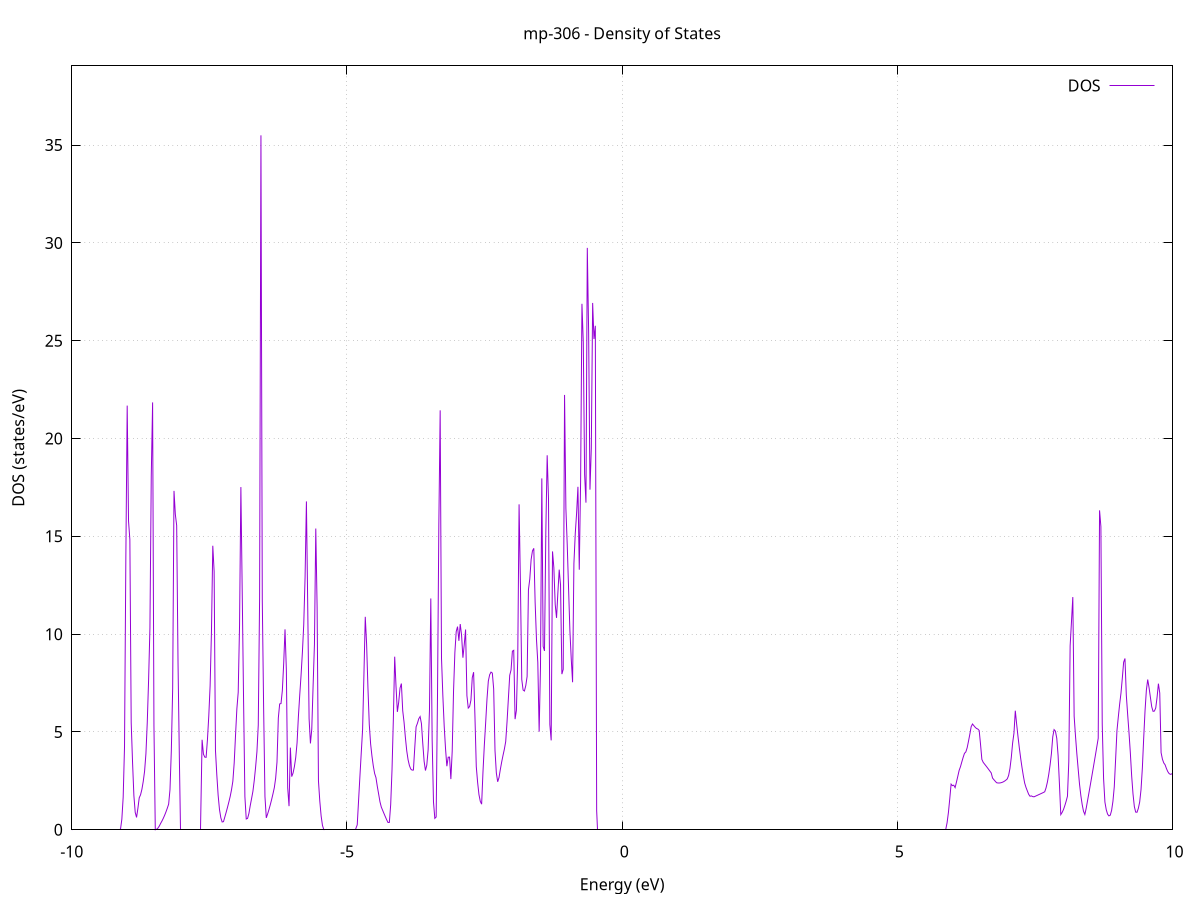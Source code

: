 set title 'mp-306 - Density of States'
set xlabel 'Energy (eV)'
set ylabel 'DOS (states/eV)'
set grid
set xrange [-10:10]
set yrange [0:39.049]
set xzeroaxis lt -1
set terminal png size 800,600
set output 'mp-306_dos_gnuplot.png'
plot '-' using 1:2 with lines title 'DOS'
-22.384200 0.000000
-22.359900 0.000000
-22.335600 0.000000
-22.311300 0.000000
-22.287000 0.000000
-22.262700 0.000000
-22.238400 0.000000
-22.214100 0.000000
-22.189800 0.000000
-22.165500 0.000000
-22.141200 0.000000
-22.116900 0.000000
-22.092600 0.000000
-22.068300 0.000000
-22.044000 0.000000
-22.019700 0.000000
-21.995400 0.000000
-21.971100 0.000000
-21.946800 0.000000
-21.922500 0.000000
-21.898200 0.000000
-21.873900 0.000000
-21.849600 0.000000
-21.825200 0.000000
-21.800900 0.000000
-21.776600 0.000000
-21.752300 0.000000
-21.728000 0.000000
-21.703700 0.000000
-21.679400 0.000000
-21.655100 0.000000
-21.630800 0.000000
-21.606500 0.000000
-21.582200 0.000000
-21.557900 0.000000
-21.533600 0.000000
-21.509300 0.000000
-21.485000 0.000000
-21.460700 0.000000
-21.436400 0.000000
-21.412100 0.000000
-21.387800 0.000000
-21.363500 0.000000
-21.339200 0.000000
-21.314900 0.000000
-21.290600 0.000000
-21.266300 0.000000
-21.242000 0.000000
-21.217700 0.000000
-21.193400 0.000000
-21.169100 0.000000
-21.144800 0.000000
-21.120500 0.000000
-21.096200 0.000000
-21.071900 0.000000
-21.047600 0.000000
-21.023300 0.000000
-20.999000 0.000000
-20.974700 0.000000
-20.950300 0.000000
-20.926000 0.000000
-20.901700 0.000000
-20.877400 0.000000
-20.853100 0.000000
-20.828800 0.000000
-20.804500 0.000000
-20.780200 0.000000
-20.755900 0.000000
-20.731600 0.000000
-20.707300 0.000000
-20.683000 0.000000
-20.658700 0.000000
-20.634400 0.000000
-20.610100 0.000000
-20.585800 0.000000
-20.561500 0.000000
-20.537200 0.000000
-20.512900 0.000000
-20.488600 0.000000
-20.464300 0.000000
-20.440000 0.000000
-20.415700 0.000000
-20.391400 0.000000
-20.367100 0.000000
-20.342800 0.000000
-20.318500 0.000000
-20.294200 0.000000
-20.269900 0.000000
-20.245600 0.000000
-20.221300 0.000000
-20.197000 0.000000
-20.172700 0.001100
-20.148400 0.156200
-20.124100 0.573700
-20.099800 1.343100
-20.075400 2.279800
-20.051100 2.774000
-20.026800 3.013600
-20.002500 2.661600
-19.978200 2.873700
-19.953900 3.088200
-19.929600 3.304700
-19.905300 3.515400
-19.881000 4.235100
-19.856700 5.235000
-19.832400 6.546700
-19.808100 6.788900
-19.783800 7.735100
-19.759500 8.718800
-19.735200 11.850200
-19.710900 6.778300
-19.686600 6.057000
-19.662300 5.575200
-19.638000 5.173500
-19.613700 4.851200
-19.589400 4.572300
-19.565100 4.486700
-19.540800 4.630200
-19.516500 4.933500
-19.492200 5.763100
-19.467900 7.915900
-19.443600 13.228300
-19.419300 11.962000
-19.395000 5.111000
-19.370700 3.246900
-19.346400 1.793700
-19.322100 2.066300
-19.297800 2.463900
-19.273500 3.019000
-19.249200 4.670200
-19.224900 5.369700
-19.200500 7.092900
-19.176200 11.331000
-19.151900 18.863500
-19.127600 13.959000
-19.103300 2.976700
-19.079000 0.000000
-19.054700 0.000000
-19.030400 0.000000
-19.006100 0.000000
-18.981800 0.000000
-18.957500 0.000000
-18.933200 0.023900
-18.908900 0.373700
-18.884600 1.140500
-18.860300 2.324300
-18.836000 19.509700
-18.811700 17.325200
-18.787400 6.696900
-18.763100 5.234200
-18.738800 4.904700
-18.714500 4.752100
-18.690200 5.926100
-18.665900 4.569500
-18.641600 5.026800
-18.617300 5.522200
-18.593000 6.057200
-18.568700 13.287600
-18.544400 7.658700
-18.520100 6.481900
-18.495800 5.526900
-18.471500 4.793600
-18.447200 4.286400
-18.422900 4.010700
-18.398600 3.814400
-18.374300 3.682000
-18.349900 3.874700
-18.325600 4.236000
-18.301300 4.743900
-18.277000 5.284500
-18.252700 5.853300
-18.228400 12.841300
-18.204100 11.253400
-18.179800 9.491900
-18.155500 7.751600
-18.131200 6.659100
-18.106900 5.197600
-18.082600 4.132300
-18.058300 3.585100
-18.034000 3.312500
-18.009700 3.041800
-17.985400 31.909500
-17.961100 18.461800
-17.936800 29.004100
-17.912500 56.733000
-17.888200 45.627300
-17.863900 33.205400
-17.839600 22.141500
-17.815300 6.303600
-17.791000 0.000000
-17.766700 0.000000
-17.742400 0.000000
-17.718100 0.000000
-17.693800 0.000000
-17.669500 0.000000
-17.645200 0.000000
-17.620900 0.000000
-17.596600 0.000000
-17.572300 0.000000
-17.548000 0.000000
-17.523700 0.000000
-17.499400 0.000000
-17.475000 0.000000
-17.450700 0.000000
-17.426400 0.000000
-17.402100 0.000000
-17.377800 0.000000
-17.353500 0.000000
-17.329200 0.000000
-17.304900 0.000000
-17.280600 0.000000
-17.256300 0.000000
-17.232000 0.000000
-17.207700 0.000000
-17.183400 0.000000
-17.159100 0.000000
-17.134800 0.000000
-17.110500 0.000000
-17.086200 0.000000
-17.061900 0.000000
-17.037600 0.000000
-17.013300 0.000000
-16.989000 0.000000
-16.964700 0.000000
-16.940400 0.000000
-16.916100 0.000000
-16.891800 0.000000
-16.867500 0.000000
-16.843200 0.000000
-16.818900 0.000000
-16.794600 0.000000
-16.770300 0.000000
-16.746000 0.000000
-16.721700 0.000000
-16.697400 0.000000
-16.673100 0.000000
-16.648800 0.000000
-16.624500 0.000000
-16.600100 0.000000
-16.575800 0.000000
-16.551500 0.000000
-16.527200 0.000000
-16.502900 0.000000
-16.478600 0.000000
-16.454300 0.000000
-16.430000 0.000000
-16.405700 0.000000
-16.381400 0.000000
-16.357100 0.000000
-16.332800 0.000000
-16.308500 0.000000
-16.284200 0.000000
-16.259900 0.000000
-16.235600 0.000000
-16.211300 0.000000
-16.187000 0.000000
-16.162700 0.000000
-16.138400 0.000000
-16.114100 0.000000
-16.089800 0.000000
-16.065500 0.000000
-16.041200 0.000000
-16.016900 0.000000
-15.992600 0.000000
-15.968300 0.000000
-15.944000 0.000000
-15.919700 0.000000
-15.895400 0.000000
-15.871100 0.000000
-15.846800 0.000000
-15.822500 0.000000
-15.798200 0.000000
-15.773900 0.000000
-15.749600 0.000000
-15.725200 0.000000
-15.700900 0.000000
-15.676600 0.000000
-15.652300 0.000000
-15.628000 0.000000
-15.603700 0.000000
-15.579400 0.000000
-15.555100 0.000000
-15.530800 0.000000
-15.506500 0.000000
-15.482200 0.000000
-15.457900 0.000000
-15.433600 0.000000
-15.409300 0.000000
-15.385000 0.000000
-15.360700 0.000000
-15.336400 0.000000
-15.312100 0.000000
-15.287800 0.000000
-15.263500 0.000000
-15.239200 0.000000
-15.214900 0.000000
-15.190600 0.000000
-15.166300 0.000000
-15.142000 0.000000
-15.117700 0.000000
-15.093400 0.000000
-15.069100 0.000000
-15.044800 0.000000
-15.020500 0.000000
-14.996200 0.000000
-14.971900 0.000000
-14.947600 0.000000
-14.923300 0.000000
-14.899000 0.000000
-14.874700 0.000000
-14.850300 0.000000
-14.826000 0.000000
-14.801700 0.000000
-14.777400 0.000000
-14.753100 0.000000
-14.728800 0.000000
-14.704500 0.000000
-14.680200 0.000000
-14.655900 0.000000
-14.631600 0.000000
-14.607300 0.000000
-14.583000 0.000000
-14.558700 0.000000
-14.534400 0.000000
-14.510100 0.000000
-14.485800 0.000000
-14.461500 0.000000
-14.437200 0.000000
-14.412900 0.000000
-14.388600 0.000000
-14.364300 0.000000
-14.340000 0.000000
-14.315700 0.000000
-14.291400 0.000000
-14.267100 0.000000
-14.242800 0.000000
-14.218500 0.000000
-14.194200 0.000000
-14.169900 0.000000
-14.145600 0.000000
-14.121300 0.000000
-14.097000 0.000000
-14.072700 0.000000
-14.048400 0.000000
-14.024100 0.000000
-13.999800 0.000000
-13.975400 0.000000
-13.951100 0.000000
-13.926800 0.000000
-13.902500 0.000000
-13.878200 0.000000
-13.853900 0.000000
-13.829600 0.000000
-13.805300 0.000000
-13.781000 0.000000
-13.756700 0.000000
-13.732400 0.000000
-13.708100 0.000000
-13.683800 0.000000
-13.659500 0.000000
-13.635200 0.000000
-13.610900 0.000000
-13.586600 0.000000
-13.562300 0.000000
-13.538000 0.000000
-13.513700 0.000000
-13.489400 0.000000
-13.465100 0.000000
-13.440800 0.000000
-13.416500 0.000000
-13.392200 0.000000
-13.367900 0.000000
-13.343600 0.000000
-13.319300 0.000000
-13.295000 0.000000
-13.270700 0.000000
-13.246400 0.000000
-13.222100 0.000000
-13.197800 0.000000
-13.173500 0.000000
-13.149200 0.000000
-13.124900 0.000000
-13.100500 0.000000
-13.076200 0.000000
-13.051900 0.000000
-13.027600 0.000000
-13.003300 0.000000
-12.979000 0.000000
-12.954700 0.000000
-12.930400 0.000000
-12.906100 0.000000
-12.881800 0.000000
-12.857500 0.000000
-12.833200 0.000000
-12.808900 0.000000
-12.784600 0.000000
-12.760300 0.000000
-12.736000 0.000000
-12.711700 0.000000
-12.687400 0.000000
-12.663100 0.000000
-12.638800 0.000000
-12.614500 0.000000
-12.590200 0.000000
-12.565900 0.000000
-12.541600 0.000000
-12.517300 0.000000
-12.493000 0.000000
-12.468700 0.000000
-12.444400 0.000000
-12.420100 0.000000
-12.395800 0.000000
-12.371500 0.000000
-12.347200 0.000000
-12.322900 0.000000
-12.298600 0.000000
-12.274300 0.000000
-12.250000 0.000000
-12.225600 0.000000
-12.201300 0.000000
-12.177000 0.000000
-12.152700 0.000000
-12.128400 0.000000
-12.104100 0.000000
-12.079800 0.000000
-12.055500 0.000000
-12.031200 0.000000
-12.006900 0.000000
-11.982600 0.000000
-11.958300 0.000000
-11.934000 0.000000
-11.909700 0.000000
-11.885400 0.000000
-11.861100 0.000000
-11.836800 0.000000
-11.812500 0.000000
-11.788200 0.000000
-11.763900 0.000000
-11.739600 0.000000
-11.715300 0.000000
-11.691000 0.000000
-11.666700 0.000000
-11.642400 0.000000
-11.618100 0.000000
-11.593800 0.000000
-11.569500 0.000000
-11.545200 0.000000
-11.520900 0.000000
-11.496600 0.000000
-11.472300 0.000000
-11.448000 0.000000
-11.423700 0.000000
-11.399400 0.000000
-11.375100 0.000000
-11.350700 0.000000
-11.326400 0.000000
-11.302100 0.000000
-11.277800 0.000000
-11.253500 0.000000
-11.229200 0.000000
-11.204900 0.000000
-11.180600 0.000000
-11.156300 0.000000
-11.132000 0.000000
-11.107700 0.000000
-11.083400 0.000000
-11.059100 0.000000
-11.034800 0.000000
-11.010500 0.000000
-10.986200 0.000000
-10.961900 0.000000
-10.937600 0.000000
-10.913300 0.000000
-10.889000 0.000000
-10.864700 0.000000
-10.840400 0.000000
-10.816100 0.000000
-10.791800 0.000000
-10.767500 0.000000
-10.743200 0.000000
-10.718900 0.000000
-10.694600 0.000000
-10.670300 0.000000
-10.646000 0.000000
-10.621700 0.000000
-10.597400 0.000000
-10.573100 0.000000
-10.548800 0.000000
-10.524500 0.000000
-10.500200 0.000000
-10.475800 0.000000
-10.451500 0.000000
-10.427200 0.000000
-10.402900 0.000000
-10.378600 0.000000
-10.354300 0.000000
-10.330000 0.000000
-10.305700 0.000000
-10.281400 0.000000
-10.257100 0.000000
-10.232800 0.000000
-10.208500 0.000000
-10.184200 0.000000
-10.159900 0.000000
-10.135600 0.000000
-10.111300 0.000000
-10.087000 0.000000
-10.062700 0.000000
-10.038400 0.000000
-10.014100 0.000000
-9.989800 0.000000
-9.965500 0.000000
-9.941200 0.000000
-9.916900 0.000000
-9.892600 0.000000
-9.868300 0.000000
-9.844000 0.000000
-9.819700 0.000000
-9.795400 0.000000
-9.771100 0.000000
-9.746800 0.000000
-9.722500 0.000000
-9.698200 0.000000
-9.673900 0.000000
-9.649600 0.000000
-9.625300 0.000000
-9.600900 0.000000
-9.576600 0.000000
-9.552300 0.000000
-9.528000 0.000000
-9.503700 0.000000
-9.479400 0.000000
-9.455100 0.000000
-9.430800 0.000000
-9.406500 0.000000
-9.382200 0.000000
-9.357900 0.000000
-9.333600 0.000000
-9.309300 0.000000
-9.285000 0.000000
-9.260700 0.000000
-9.236400 0.000000
-9.212100 0.000000
-9.187800 0.000000
-9.163500 0.000000
-9.139200 0.000000
-9.114900 0.030900
-9.090600 0.537800
-9.066300 1.664000
-9.042000 4.247100
-9.017700 13.945100
-8.993400 21.684200
-8.969100 15.782100
-8.944800 14.835200
-8.920500 5.469500
-8.896200 3.458400
-8.871900 1.749600
-8.847600 0.888600
-8.823300 0.632000
-8.799000 1.090900
-8.774700 1.634200
-8.750400 1.788300
-8.726000 2.069900
-8.701700 2.470200
-8.677400 2.990300
-8.653100 3.883900
-8.628800 5.473000
-8.604500 7.650900
-8.580200 10.313700
-8.555900 18.093000
-8.531600 21.847200
-8.507300 5.335700
-8.483000 0.000500
-8.458700 0.025600
-8.434400 0.088700
-8.410100 0.189900
-8.385800 0.325300
-8.361500 0.447800
-8.337200 0.587000
-8.312900 0.742800
-8.288600 0.915400
-8.264300 1.104700
-8.240000 1.310700
-8.215700 2.055400
-8.191400 4.041400
-8.167100 7.210200
-8.142800 17.322500
-8.118500 16.120300
-8.094200 15.554000
-8.069900 8.577700
-8.045600 3.690200
-8.021300 0.000000
-7.997000 0.000000
-7.972700 0.000000
-7.948400 0.000000
-7.924100 0.000000
-7.899800 0.000000
-7.875500 0.000000
-7.851100 0.000000
-7.826800 0.000000
-7.802500 0.000000
-7.778200 0.000000
-7.753900 0.000000
-7.729600 0.000000
-7.705300 0.000000
-7.681000 0.000000
-7.656700 0.000000
-7.632400 4.600600
-7.608100 3.870500
-7.583800 3.714600
-7.559500 3.703500
-7.535200 4.606700
-7.510900 5.822900
-7.486600 7.360300
-7.462300 10.114400
-7.438000 14.518200
-7.413700 13.203100
-7.389400 4.058200
-7.365100 2.810700
-7.340800 1.761800
-7.316500 1.036300
-7.292200 0.613500
-7.267900 0.398500
-7.243600 0.415300
-7.219300 0.654000
-7.195000 0.893900
-7.170700 1.148000
-7.146400 1.416400
-7.122100 1.700100
-7.097800 2.046700
-7.073500 2.481700
-7.049200 3.417200
-7.024900 4.828000
-7.000600 6.181400
-6.976200 7.024900
-6.951900 10.456500
-6.927600 17.518800
-6.903300 12.149000
-6.879000 6.677600
-6.854700 1.697000
-6.830400 0.551500
-6.806100 0.580200
-6.781800 0.834000
-6.757500 1.235900
-6.733200 1.595500
-6.708900 1.967200
-6.684600 2.523100
-6.660300 3.197500
-6.636000 3.990600
-6.611700 5.354100
-6.587400 11.867000
-6.563100 35.498900
-6.538800 11.749900
-6.514500 6.271500
-6.490200 1.700800
-6.465900 0.607500
-6.441600 0.809600
-6.417300 1.033900
-6.393000 1.280300
-6.368700 1.548900
-6.344400 1.839600
-6.320100 2.152500
-6.295800 2.633900
-6.271500 3.460000
-6.247200 5.714800
-6.222900 6.433100
-6.198600 6.451300
-6.174300 7.116900
-6.150000 8.482800
-6.125700 10.245800
-6.101300 8.176900
-6.077000 2.143300
-6.052700 1.207600
-6.028400 4.199400
-6.004100 2.718100
-5.979800 2.897300
-5.955500 3.223300
-5.931200 3.689100
-5.906900 4.437000
-5.882600 5.786100
-5.858300 6.885000
-5.834000 7.906400
-5.809700 9.080000
-5.785400 10.482900
-5.761100 12.914700
-5.736800 16.785700
-5.712500 11.287200
-5.688200 5.683300
-5.663900 4.414500
-5.639600 5.145100
-5.615300 7.371400
-5.591000 9.473500
-5.566700 15.398100
-5.542400 11.368500
-5.518100 2.504800
-5.493800 1.468500
-5.469500 0.707200
-5.445200 0.221000
-5.420900 0.009900
-5.396600 0.000000
-5.372300 0.000000
-5.348000 0.000000
-5.323700 0.000000
-5.299400 0.000000
-5.275100 0.000000
-5.250800 0.000000
-5.226400 0.000000
-5.202100 0.000000
-5.177800 0.000000
-5.153500 0.000000
-5.129200 0.000000
-5.104900 0.000000
-5.080600 0.000000
-5.056300 0.000000
-5.032000 0.000000
-5.007700 0.000000
-4.983400 0.000000
-4.959100 0.000000
-4.934800 0.000000
-4.910500 0.000000
-4.886200 0.000000
-4.861900 0.000000
-4.837600 0.000000
-4.813300 0.253800
-4.789000 1.501300
-4.764700 2.731300
-4.740400 3.937300
-4.716100 5.120100
-4.691800 7.936700
-4.667500 10.885200
-4.643200 9.493200
-4.618900 7.258300
-4.594600 5.381100
-4.570300 4.391900
-4.546000 3.767900
-4.521700 3.263400
-4.497400 2.878700
-4.473100 2.664900
-4.448800 2.218900
-4.424500 1.826600
-4.400200 1.427900
-4.375900 1.158500
-4.351500 0.992600
-4.327200 0.829300
-4.302900 0.668600
-4.278600 0.510400
-4.254300 0.372300
-4.230000 0.375000
-4.205700 1.279400
-4.181400 3.073300
-4.157100 5.657300
-4.132800 8.848600
-4.108500 7.315000
-4.084200 6.025400
-4.059900 6.522000
-4.035600 7.246100
-4.011300 7.474300
-3.987000 6.089100
-3.962700 5.494400
-3.938400 4.713000
-3.914100 4.039600
-3.889800 3.581300
-3.865500 3.283200
-3.841200 3.106300
-3.816900 3.049700
-3.792600 3.054100
-3.768300 4.193500
-3.744000 5.261000
-3.719700 5.444700
-3.695400 5.674600
-3.671100 5.787700
-3.646800 5.426300
-3.622500 4.413700
-3.598200 3.502000
-3.573900 3.028500
-3.549600 3.302100
-3.525300 4.085900
-3.501000 6.101300
-3.476600 11.824700
-3.452300 4.618700
-3.428000 1.421600
-3.403700 0.582900
-3.379400 0.653400
-3.355100 6.837100
-3.330800 15.546700
-3.306500 21.440100
-3.282200 8.765900
-3.257900 6.857900
-3.233600 5.319200
-3.209300 4.148300
-3.185000 3.250300
-3.160700 3.709800
-3.136400 3.715300
-3.112100 2.591600
-3.087800 4.016100
-3.063500 7.094800
-3.039200 9.067500
-3.014900 10.134900
-2.990600 10.385100
-2.966300 9.659300
-2.942000 10.516300
-2.917700 9.946300
-2.893400 8.795000
-2.869100 9.463500
-2.844800 10.236400
-2.820500 6.857700
-2.796200 6.221700
-2.771900 6.297100
-2.747600 6.626700
-2.723300 7.775900
-2.699000 8.056600
-2.674700 5.796800
-2.650400 3.233400
-2.626100 2.422500
-2.601700 1.798800
-2.577400 1.451800
-2.553100 1.308800
-2.528800 2.946700
-2.504500 4.301600
-2.480200 5.461900
-2.455900 6.674400
-2.431600 7.601500
-2.407300 7.924500
-2.383000 8.060600
-2.358700 8.009600
-2.334400 7.200700
-2.310100 4.050900
-2.285800 2.903300
-2.261500 2.452800
-2.237200 2.672900
-2.212900 3.090200
-2.188600 3.468500
-2.164300 3.807800
-2.140000 4.120800
-2.115700 4.508100
-2.091400 5.521100
-2.067100 6.706300
-2.042800 7.894900
-2.018500 8.170900
-1.994200 9.130300
-1.969900 9.172900
-1.945600 5.655500
-1.921300 6.105300
-1.897000 8.757700
-1.872700 16.635700
-1.848400 12.613100
-1.824100 7.686100
-1.799800 7.145300
-1.775500 7.093300
-1.751200 7.365800
-1.726800 7.835300
-1.702500 12.272800
-1.678200 12.819500
-1.653900 13.814200
-1.629600 14.254000
-1.605300 14.387700
-1.581000 11.632800
-1.556700 9.744600
-1.532400 8.549800
-1.508100 5.014300
-1.483800 8.317200
-1.459500 17.960500
-1.435200 9.374800
-1.410900 9.143500
-1.386600 15.227700
-1.362300 19.145000
-1.338000 16.916600
-1.313700 5.381100
-1.289400 4.569200
-1.265100 14.228700
-1.240800 13.397600
-1.216500 11.527900
-1.192200 10.829900
-1.167900 12.107700
-1.143600 13.296700
-1.119300 12.508600
-1.095000 7.956700
-1.070700 8.200400
-1.046400 22.226500
-1.022100 16.428800
-0.997800 14.572400
-0.973500 12.340900
-0.949200 10.163700
-0.924900 8.743300
-0.900600 7.541700
-0.876300 13.615800
-0.851900 15.143500
-0.827600 16.174200
-0.803300 17.532600
-0.779000 13.292800
-0.754700 17.828800
-0.730400 26.886900
-0.706100 24.932900
-0.681800 18.154400
-0.657500 16.722000
-0.633200 29.744800
-0.608900 25.467300
-0.584600 17.386700
-0.560300 19.497700
-0.536000 26.931800
-0.511700 25.087100
-0.487400 25.763100
-0.463100 0.979800
-0.438800 0.000000
-0.414500 0.000000
-0.390200 0.000000
-0.365900 0.000000
-0.341600 0.000000
-0.317300 0.000000
-0.293000 0.000000
-0.268700 0.000000
-0.244400 0.000000
-0.220100 0.000000
-0.195800 0.000000
-0.171500 0.000000
-0.147200 0.000000
-0.122900 0.000000
-0.098600 0.000000
-0.074300 0.000000
-0.050000 0.000000
-0.025700 0.000000
-0.001400 0.000000
0.023000 0.000000
0.047300 0.000000
0.071600 0.000000
0.095900 0.000000
0.120200 0.000000
0.144500 0.000000
0.168800 0.000000
0.193100 0.000000
0.217400 0.000000
0.241700 0.000000
0.266000 0.000000
0.290300 0.000000
0.314600 0.000000
0.338900 0.000000
0.363200 0.000000
0.387500 0.000000
0.411800 0.000000
0.436100 0.000000
0.460400 0.000000
0.484700 0.000000
0.509000 0.000000
0.533300 0.000000
0.557600 0.000000
0.581900 0.000000
0.606200 0.000000
0.630500 0.000000
0.654800 0.000000
0.679100 0.000000
0.703400 0.000000
0.727700 0.000000
0.752000 0.000000
0.776300 0.000000
0.800600 0.000000
0.824900 0.000000
0.849200 0.000000
0.873600 0.000000
0.897900 0.000000
0.922200 0.000000
0.946500 0.000000
0.970800 0.000000
0.995100 0.000000
1.019400 0.000000
1.043700 0.000000
1.068000 0.000000
1.092300 0.000000
1.116600 0.000000
1.140900 0.000000
1.165200 0.000000
1.189500 0.000000
1.213800 0.000000
1.238100 0.000000
1.262400 0.000000
1.286700 0.000000
1.311000 0.000000
1.335300 0.000000
1.359600 0.000000
1.383900 0.000000
1.408200 0.000000
1.432500 0.000000
1.456800 0.000000
1.481100 0.000000
1.505400 0.000000
1.529700 0.000000
1.554000 0.000000
1.578300 0.000000
1.602600 0.000000
1.626900 0.000000
1.651200 0.000000
1.675500 0.000000
1.699800 0.000000
1.724100 0.000000
1.748500 0.000000
1.772800 0.000000
1.797100 0.000000
1.821400 0.000000
1.845700 0.000000
1.870000 0.000000
1.894300 0.000000
1.918600 0.000000
1.942900 0.000000
1.967200 0.000000
1.991500 0.000000
2.015800 0.000000
2.040100 0.000000
2.064400 0.000000
2.088700 0.000000
2.113000 0.000000
2.137300 0.000000
2.161600 0.000000
2.185900 0.000000
2.210200 0.000000
2.234500 0.000000
2.258800 0.000000
2.283100 0.000000
2.307400 0.000000
2.331700 0.000000
2.356000 0.000000
2.380300 0.000000
2.404600 0.000000
2.428900 0.000000
2.453200 0.000000
2.477500 0.000000
2.501800 0.000000
2.526100 0.000000
2.550400 0.000000
2.574700 0.000000
2.599000 0.000000
2.623400 0.000000
2.647700 0.000000
2.672000 0.000000
2.696300 0.000000
2.720600 0.000000
2.744900 0.000000
2.769200 0.000000
2.793500 0.000000
2.817800 0.000000
2.842100 0.000000
2.866400 0.000000
2.890700 0.000000
2.915000 0.000000
2.939300 0.000000
2.963600 0.000000
2.987900 0.000000
3.012200 0.000000
3.036500 0.000000
3.060800 0.000000
3.085100 0.000000
3.109400 0.000000
3.133700 0.000000
3.158000 0.000000
3.182300 0.000000
3.206600 0.000000
3.230900 0.000000
3.255200 0.000000
3.279500 0.000000
3.303800 0.000000
3.328100 0.000000
3.352400 0.000000
3.376700 0.000000
3.401000 0.000000
3.425300 0.000000
3.449600 0.000000
3.473900 0.000000
3.498300 0.000000
3.522600 0.000000
3.546900 0.000000
3.571200 0.000000
3.595500 0.000000
3.619800 0.000000
3.644100 0.000000
3.668400 0.000000
3.692700 0.000000
3.717000 0.000000
3.741300 0.000000
3.765600 0.000000
3.789900 0.000000
3.814200 0.000000
3.838500 0.000000
3.862800 0.000000
3.887100 0.000000
3.911400 0.000000
3.935700 0.000000
3.960000 0.000000
3.984300 0.000000
4.008600 0.000000
4.032900 0.000000
4.057200 0.000000
4.081500 0.000000
4.105800 0.000000
4.130100 0.000000
4.154400 0.000000
4.178700 0.000000
4.203000 0.000000
4.227300 0.000000
4.251600 0.000000
4.275900 0.000000
4.300200 0.000000
4.324500 0.000000
4.348800 0.000000
4.373200 0.000000
4.397500 0.000000
4.421800 0.000000
4.446100 0.000000
4.470400 0.000000
4.494700 0.000000
4.519000 0.000000
4.543300 0.000000
4.567600 0.000000
4.591900 0.000000
4.616200 0.000000
4.640500 0.000000
4.664800 0.000000
4.689100 0.000000
4.713400 0.000000
4.737700 0.000000
4.762000 0.000000
4.786300 0.000000
4.810600 0.000000
4.834900 0.000000
4.859200 0.000000
4.883500 0.000000
4.907800 0.000000
4.932100 0.000000
4.956400 0.000000
4.980700 0.000000
5.005000 0.000000
5.029300 0.000000
5.053600 0.000000
5.077900 0.000000
5.102200 0.000000
5.126500 0.000000
5.150800 0.000000
5.175100 0.000000
5.199400 0.000000
5.223700 0.000000
5.248100 0.000000
5.272400 0.000000
5.296700 0.000000
5.321000 0.000000
5.345300 0.000000
5.369600 0.000000
5.393900 0.000000
5.418200 0.000000
5.442500 0.000000
5.466800 0.000000
5.491100 0.000000
5.515400 0.000000
5.539700 0.000000
5.564000 0.000000
5.588300 0.000000
5.612600 0.000000
5.636900 0.000000
5.661200 0.000000
5.685500 0.000000
5.709800 0.000000
5.734100 0.000000
5.758400 0.000000
5.782700 0.000000
5.807000 0.000000
5.831300 0.000000
5.855600 0.000000
5.879900 0.016700
5.904200 0.359700
5.928500 0.886500
5.952800 1.581400
5.977100 2.334200
6.001400 2.255500
6.025700 2.278500
6.050000 2.155100
6.074300 2.436900
6.098600 2.729300
6.123000 3.032800
6.147300 3.223200
6.171600 3.466500
6.195900 3.699900
6.220200 3.907900
6.244500 3.977600
6.268800 4.189400
6.293100 4.524700
6.317400 4.880200
6.341700 5.268400
6.366000 5.407200
6.390300 5.323000
6.414600 5.241000
6.438900 5.177500
6.463200 5.149000
6.487500 5.075700
6.511800 4.372200
6.536100 3.597300
6.560400 3.448400
6.584700 3.359600
6.609000 3.272700
6.633300 3.184000
6.657600 3.092700
6.681900 2.999500
6.706200 2.905400
6.730500 2.643000
6.754800 2.559800
6.779100 2.481100
6.803400 2.406400
6.827700 2.391200
6.852000 2.390800
6.876300 2.400100
6.900600 2.419200
6.924900 2.448400
6.949200 2.488400
6.973500 2.539300
6.997900 2.601600
7.022200 2.775400
7.046500 3.133600
7.070800 3.692100
7.095100 4.438000
7.119400 4.938100
7.143700 6.086100
7.168000 5.404700
7.192300 4.773500
7.216600 4.192800
7.240900 3.664700
7.265200 3.187900
7.289500 2.762400
7.313800 2.388300
7.338100 2.164900
7.362400 1.986500
7.386700 1.812400
7.411000 1.713400
7.435300 1.731500
7.459600 1.696300
7.483900 1.684600
7.508200 1.715700
7.532500 1.747000
7.556800 1.778400
7.581100 1.810000
7.605400 1.841800
7.629700 1.873600
7.654000 1.905700
7.678300 1.943000
7.702600 2.143600
7.726900 2.437600
7.751200 2.825200
7.775500 3.306200
7.799800 3.890600
7.824100 4.748000
7.848400 5.120000
7.872800 5.041000
7.897100 4.679300
7.921400 3.792500
7.945700 2.342100
7.970000 0.775700
7.994300 0.884300
8.018600 1.029700
8.042900 1.227900
8.067200 1.456700
8.091500 1.716000
8.115800 3.489600
8.140100 9.404100
8.164400 10.629400
8.188700 11.896200
8.213000 5.806800
8.237300 4.797800
8.261600 3.899200
8.285900 3.111100
8.310200 2.339700
8.334500 1.752200
8.358800 1.292000
8.383100 0.944400
8.407400 0.780700
8.431700 1.095800
8.456000 1.478900
8.480300 1.865600
8.504600 2.256100
8.528900 2.650300
8.553200 3.048300
8.577500 3.449900
8.601800 3.855300
8.626100 4.264400
8.650400 4.677200
8.674700 16.327900
8.699000 15.494800
8.723300 5.412400
8.747700 2.622300
8.772000 1.416700
8.796300 1.024800
8.820600 0.798500
8.844900 0.710400
8.869200 0.744600
8.893500 0.989600
8.917800 1.454800
8.942100 2.196500
8.966400 3.596800
8.990700 5.063700
9.015000 5.754700
9.039300 6.410600
9.063600 6.979000
9.087900 7.737300
9.112200 8.565200
9.136500 8.756300
9.160800 6.880200
9.185100 5.902100
9.209400 4.972000
9.233700 3.948700
9.258000 2.754100
9.282300 1.834600
9.306600 1.190100
9.330900 0.902900
9.355200 0.895400
9.379500 1.095100
9.403800 1.419300
9.428100 2.052600
9.452400 3.156700
9.476700 4.688600
9.501000 6.082900
9.525300 7.137000
9.549600 7.679500
9.573900 7.267800
9.598200 6.778700
9.622600 6.286200
9.646900 6.054200
9.671200 6.068100
9.695500 6.227100
9.719800 6.773900
9.744100 7.469900
9.768400 6.987500
9.792700 3.942400
9.817000 3.608200
9.841300 3.418100
9.865600 3.320100
9.889900 3.129900
9.914200 2.973800
9.938500 2.872600
9.962800 2.832500
9.987100 2.853600
10.011400 2.929200
10.035700 3.036700
10.060000 3.172900
10.084300 3.328100
10.108600 3.901900
10.132900 5.832400
10.157200 3.385300
10.181500 3.404500
10.205800 3.407900
10.230100 3.395400
10.254400 3.370400
10.278700 3.360700
10.303000 3.317200
10.327300 3.118700
10.351600 3.161700
10.375900 3.230700
10.400200 3.297600
10.424500 3.370300
10.448800 3.416300
10.473100 3.484200
10.497500 3.787000
10.521800 2.653400
10.546100 2.703700
10.570400 2.833100
10.594700 3.127300
10.619000 3.339300
10.643300 3.469100
10.667600 3.656000
10.691900 3.762000
10.716200 3.748900
10.740500 3.643600
10.764800 3.446100
10.789100 3.488800
10.813400 3.649700
10.837700 3.653900
10.862000 1.724100
10.886300 0.000000
10.910600 0.000000
10.934900 0.000000
10.959200 0.000000
10.983500 0.000000
11.007800 0.000000
11.032100 0.000000
11.056400 0.000000
11.080700 0.000000
11.105000 0.000000
11.129300 0.000000
11.153600 0.000000
11.177900 0.000000
11.202200 0.000000
11.226500 0.000000
11.250800 0.000000
11.275100 0.000000
11.299400 0.000000
11.323700 0.000000
11.348000 0.357800
11.372400 1.214500
11.396700 2.481700
11.421000 4.072900
11.445300 5.845900
11.469600 4.829200
11.493900 4.191100
11.518200 3.544400
11.542500 2.889000
11.566800 2.857600
11.591100 3.012400
11.615400 3.192500
11.639700 3.376200
11.664000 3.916900
11.688300 4.114400
11.712600 4.270800
11.736900 4.370300
11.761200 4.327800
11.785500 4.037700
11.809800 3.659500
11.834100 3.278300
11.858400 3.275000
11.882700 3.303300
11.907000 3.350100
11.931300 3.417900
11.955600 3.522100
11.979900 3.687500
12.004200 3.918900
12.028500 4.173200
12.052800 4.332100
12.077100 4.390400
12.101400 4.348200
12.125700 4.341300
12.150000 4.358500
12.174300 4.372400
12.198600 4.400700
12.222900 4.458700
12.247300 4.630200
12.271600 4.679900
12.295900 4.627500
12.320200 4.792600
12.344500 4.996100
12.368800 8.151300
12.393100 9.440100
12.417400 8.236600
12.441700 7.078000
12.466000 6.227900
12.490300 5.754300
12.514600 5.321400
12.538900 4.927500
12.563200 4.575900
12.587500 4.337700
12.611800 4.174900
12.636100 4.049400
12.660400 3.974600
12.684700 3.901000
12.709000 3.828600
12.733300 3.757500
12.757600 3.947200
12.781900 4.159400
12.806200 4.243100
12.830500 4.415400
12.854800 4.473900
12.879100 4.208100
12.903400 3.503400
12.927700 2.969100
12.952000 3.073600
12.976300 3.278900
13.000600 3.895100
13.024900 4.783900
13.049200 5.070100
13.073500 4.449900
13.097800 3.995000
13.122200 4.085000
13.146500 7.402600
13.170800 8.776500
13.195100 9.954700
13.219400 7.637500
13.243700 7.584900
13.268000 7.293700
13.292300 6.864700
13.316600 6.749700
13.340900 6.803800
13.365200 7.116100
13.389500 7.605000
13.413800 7.540000
13.438100 7.584500
13.462400 7.548400
13.486700 7.547300
13.511000 7.535800
13.535300 7.478700
13.559600 7.133500
13.583900 6.409000
13.608200 5.153700
13.632500 4.460200
13.656800 4.040500
13.681100 3.760800
13.705400 3.552300
13.729700 3.458900
13.754000 4.208700
13.778300 5.010200
13.802600 6.474200
13.826900 8.142000
13.851200 9.380300
13.875500 8.629400
13.899800 8.225100
13.924100 7.716800
13.948400 7.100700
13.972700 6.541100
13.997100 5.913900
14.021400 5.165700
14.045700 4.296500
14.070000 3.400600
14.094300 2.104700
14.118600 1.965300
14.142900 2.822700
14.167200 4.782500
14.191500 10.742500
14.215800 13.010800
14.240100 14.024500
14.264400 10.998100
14.288700 10.710600
14.313000 10.124800
14.337300 9.240700
14.361600 9.476800
14.385900 9.597100
14.410200 8.044800
14.434500 7.236800
14.458800 8.029900
14.483100 8.878600
14.507400 9.354700
14.531700 6.664400
14.556000 4.480300
14.580300 3.002000
14.604600 2.261700
14.628900 2.856500
14.653200 2.994200
14.677500 3.612800
14.701800 4.599700
14.726100 5.258300
14.750400 5.614900
14.774700 5.549100
14.799000 5.583800
14.823300 5.301300
14.847600 5.100700
14.872000 5.025800
14.896300 5.036800
14.920600 5.133600
14.944900 5.561500
14.969200 5.707500
14.993500 5.414100
15.017800 3.803900
15.042100 2.406400
15.066400 2.035900
15.090700 2.019300
15.115000 2.076500
15.139300 2.170500
15.163600 2.479800
15.187900 4.163700
15.212200 7.018300
15.236500 11.043800
15.260800 16.624700
15.285100 12.975500
15.309400 8.651600
15.333700 7.397500
15.358000 6.773500
15.382300 7.393900
15.406600 8.836500
15.430900 14.166200
15.455200 15.393800
15.479500 14.256900
15.503800 11.175600
15.528100 5.533000
15.552400 2.626700
15.576700 2.938000
15.601000 3.591200
15.625300 5.054000
15.649600 6.414400
15.673900 7.774400
15.698200 8.970900
15.722500 9.140200
15.746900 8.888000
15.771200 8.635500
15.795500 7.752000
15.819800 7.427000
15.844100 7.073100
15.868400 2.952400
15.892700 4.977300
15.917000 7.899100
15.941300 9.314600
15.965600 9.436300
15.989900 8.834900
16.014200 8.261700
16.038500 7.478100
16.062800 6.676500
16.087100 5.956000
16.111400 5.375600
16.135700 5.247500
16.160000 6.310700
16.184300 9.052900
16.208600 7.422000
16.232900 6.105500
16.257200 5.712100
16.281500 5.347300
16.305800 4.515900
16.330100 4.446800
16.354400 4.405000
16.378700 4.390500
16.403000 4.410600
16.427300 4.491700
16.451600 4.765100
16.475900 5.313900
16.500200 6.068000
16.524500 6.858700
16.548800 7.586300
16.573100 7.989000
16.597400 7.974900
16.621800 7.489500
16.646100 7.163200
16.670400 6.377500
16.694700 7.461600
16.719000 9.720100
16.743300 12.300600
16.767600 12.783700
16.791900 9.071900
16.816200 8.070800
16.840500 8.202400
16.864800 8.843800
16.889100 11.017600
16.913400 10.373900
16.937700 8.510500
16.962000 5.281900
16.986300 2.385000
17.010600 2.763600
17.034900 5.583500
17.059200 10.852200
17.083500 14.831900
17.107800 17.170000
17.132100 13.485900
17.156400 9.440100
17.180700 5.742900
17.205000 3.541200
17.229300 4.209300
17.253600 5.369000
17.277900 4.715300
17.302200 4.185900
17.326500 4.010600
17.350800 3.720400
17.375100 3.403700
17.399400 3.756000
17.423700 5.299000
17.448000 6.291600
17.472300 6.629000
17.496700 7.048600
17.521000 7.592700
17.545300 7.433400
17.569600 7.148700
17.593900 8.847100
17.618200 11.938900
17.642500 12.635200
17.666800 8.706700
17.691100 7.212800
17.715400 6.251500
17.739700 5.403000
17.764000 5.070700
17.788300 4.823100
17.812600 4.597300
17.836900 4.401800
17.861200 4.231700
17.885500 5.287000
17.909800 5.523600
17.934100 4.891300
17.958400 4.939800
17.982700 5.041300
18.007000 5.045900
18.031300 5.211000
18.055600 5.415000
18.079900 4.966800
18.104200 5.165100
18.128500 5.414400
18.152800 5.618900
18.177100 5.842900
18.201400 6.367400
18.225700 8.414100
18.250000 7.818600
18.274300 7.233100
18.298600 6.809900
18.322900 6.404100
18.347200 6.047400
18.371600 5.718500
18.395900 5.408000
18.420200 5.117100
18.444500 4.841800
18.468800 4.620500
18.493100 4.435200
18.517400 4.298300
18.541700 4.162400
18.566000 4.644000
18.590300 5.375400
18.614600 5.169200
18.638900 5.420500
18.663200 5.462600
18.687500 5.273000
18.711800 4.888100
18.736100 4.559600
18.760400 4.310500
18.784700 3.965200
18.809000 3.439300
18.833300 2.984500
18.857600 2.901600
18.881900 2.957300
18.906200 4.543000
18.930500 4.968100
18.954800 5.255200
18.979100 5.522900
19.003400 9.715300
19.027700 7.413100
19.052000 5.769500
19.076300 4.161700
19.100600 1.382400
19.124900 1.452800
19.149200 1.875400
19.173500 2.395500
19.197800 3.007000
19.222100 4.037200
19.246500 5.820200
19.270800 7.027500
19.295100 7.635900
19.319400 7.387600
19.343700 6.543600
19.368000 5.229400
19.392300 3.679200
19.416600 2.325100
19.440900 1.119800
19.465200 0.472100
19.489500 0.558300
19.513800 1.217500
19.538100 2.547900
19.562400 5.441700
19.586700 5.704800
19.611000 6.071400
19.635300 6.376100
19.659600 6.618800
19.683900 6.845900
19.708200 7.342600
19.732500 6.394400
19.756800 3.826800
19.781100 2.663000
19.805400 2.302500
19.829700 1.997400
19.854000 1.747900
19.878300 1.553700
19.902600 1.450100
19.926900 1.474400
19.951200 1.499800
19.975500 1.586100
19.999800 1.802600
20.024100 2.152400
20.048400 2.600300
20.072700 3.099900
20.097100 3.651200
20.121400 4.261400
20.145700 5.285300
20.170000 6.176700
20.194300 7.135400
20.218600 7.575500
20.242900 7.702800
20.267200 7.521800
20.291500 6.353700
20.315800 4.991400
20.340100 4.255100
20.364400 3.577000
20.388700 2.813800
20.413000 2.070500
20.437300 1.607400
20.461600 1.431800
20.485900 1.285100
20.510200 1.258400
20.534500 1.372500
20.558800 1.894500
20.583100 2.279800
20.607400 2.607200
20.631700 3.012900
20.656000 4.962900
20.680300 7.626400
20.704600 9.400500
20.728900 8.891500
20.753200 7.473500
20.777500 6.387800
20.801800 5.634600
20.826100 4.571200
20.850400 3.780600
20.874700 3.203200
20.899000 2.650500
20.923300 2.063700
20.947600 1.555400
20.972000 1.128200
20.996300 0.761100
21.020600 0.445000
21.044900 0.200200
21.069200 0.240700
21.093500 0.629300
21.117800 1.013800
21.142100 1.357400
21.166400 1.756600
21.190700 2.319900
21.215000 3.691300
21.239300 4.716200
21.263600 5.964800
21.287900 7.760700
21.312200 9.275600
21.336500 8.937000
21.360800 8.107700
21.385100 6.847700
21.409400 5.877400
21.433700 4.857000
21.458000 3.786300
21.482300 2.676100
21.506600 2.134100
21.530900 1.992700
21.555200 1.848600
21.579500 1.697300
21.603800 1.561100
21.628100 1.923900
21.652400 2.460500
21.676700 3.107300
21.701000 4.884200
21.725300 11.899200
21.749600 13.918600
21.773900 12.359800
21.798200 9.634100
21.822500 7.044300
21.846900 5.017900
21.871200 3.212400
21.895500 2.167400
21.919800 1.815800
21.944100 1.573100
21.968400 1.637300
21.992700 3.069100
22.017000 6.110400
22.041300 9.774400
22.065600 14.032600
22.089900 11.659300
22.114200 8.169400
22.138500 5.697600
22.162800 3.912700
22.187100 2.760900
22.211400 2.301900
22.235700 3.498100
22.260000 4.287300
22.284300 5.884800
22.308600 5.905300
22.332900 6.311600
22.357200 7.398100
22.381500 8.701200
22.405800 11.508000
22.430100 17.141600
22.454400 11.943600
22.478700 4.227500
22.503000 1.000600
22.527300 0.016900
22.551600 0.404200
22.575900 5.133200
22.600200 12.189800
22.624500 13.041800
22.648800 9.460400
22.673100 6.993800
22.697400 4.689000
22.721800 4.052500
22.746100 5.199000
22.770400 7.801200
22.794700 9.059000
22.819000 9.861000
22.843300 10.048800
22.867600 9.117600
22.891900 7.790400
22.916200 6.606600
22.940500 5.915400
22.964800 6.411900
22.989100 7.045800
23.013400 9.611100
23.037700 9.372100
23.062000 8.312100
23.086300 7.331100
23.110600 7.076100
23.134900 6.915700
23.159200 6.788700
23.183500 7.156200
23.207800 7.346300
23.232100 5.424700
23.256400 4.642300
23.280700 4.215100
23.305000 4.149100
23.329300 4.380000
23.353600 5.177000
23.377900 4.489200
23.402200 5.136300
23.426500 6.083800
23.450800 6.866000
23.475100 7.493500
23.499400 7.856700
23.523700 6.941200
23.548000 5.741700
23.572300 5.075200
23.596700 4.513600
23.621000 3.489100
23.645300 2.865800
23.669600 2.313600
23.693900 2.495400
23.718200 2.519800
23.742500 2.305100
23.766800 2.229900
23.791100 2.177100
23.815400 2.368800
23.839700 1.897100
23.864000 1.271000
23.888300 1.127500
23.912600 1.003500
23.936900 0.892800
23.961200 0.795600
23.985500 0.633200
24.009800 0.008600
24.034100 0.000000
24.058400 0.000000
24.082700 0.000000
24.107000 0.000000
24.131300 0.000000
24.155600 0.000000
24.179900 0.000000
24.204200 0.000000
24.228500 0.000000
24.252800 0.000000
24.277100 0.000000
24.301400 0.000000
24.325700 0.000000
24.350000 0.000000
24.374300 0.000000
24.398600 0.000000
24.422900 0.000000
24.447200 0.000000
24.471600 0.000000
24.495900 0.000000
24.520200 0.000000
24.544500 0.000000
24.568800 0.000000
24.593100 0.000000
24.617400 0.000000
24.641700 0.000000
24.666000 0.000000
24.690300 0.000000
24.714600 0.000000
24.738900 0.000000
24.763200 0.000000
24.787500 0.000000
24.811800 0.000000
24.836100 0.000000
24.860400 0.000000
24.884700 0.000000
24.909000 0.000000
24.933300 0.000000
24.957600 0.000000
24.981900 0.000000
25.006200 0.000000
25.030500 0.000000
25.054800 0.000000
25.079100 0.000000
25.103400 0.000000
25.127700 0.000000
25.152000 0.000000
25.176300 0.000000
25.200600 0.000000
25.224900 0.000000
25.249200 0.000000
25.273500 0.000000
25.297800 0.000000
25.322100 0.000000
25.346500 0.000000
25.370800 0.000000
25.395100 0.000000
25.419400 0.000000
25.443700 0.000000
25.468000 0.000000
25.492300 0.000000
25.516600 0.000000
25.540900 0.000000
25.565200 0.000000
25.589500 0.000000
25.613800 0.000000
25.638100 0.000000
25.662400 0.000000
25.686700 0.000000
25.711000 0.000000
25.735300 0.000000
25.759600 0.000000
25.783900 0.000000
25.808200 0.000000
25.832500 0.000000
25.856800 0.000000
25.881100 0.000000
25.905400 0.000000
25.929700 0.000000
25.954000 0.000000
25.978300 0.000000
26.002600 0.000000
26.026900 0.000000
26.051200 0.000000
26.075500 0.000000
26.099800 0.000000
26.124100 0.000000
26.148400 0.000000
26.172700 0.000000
26.197000 0.000000
26.221400 0.000000
e
